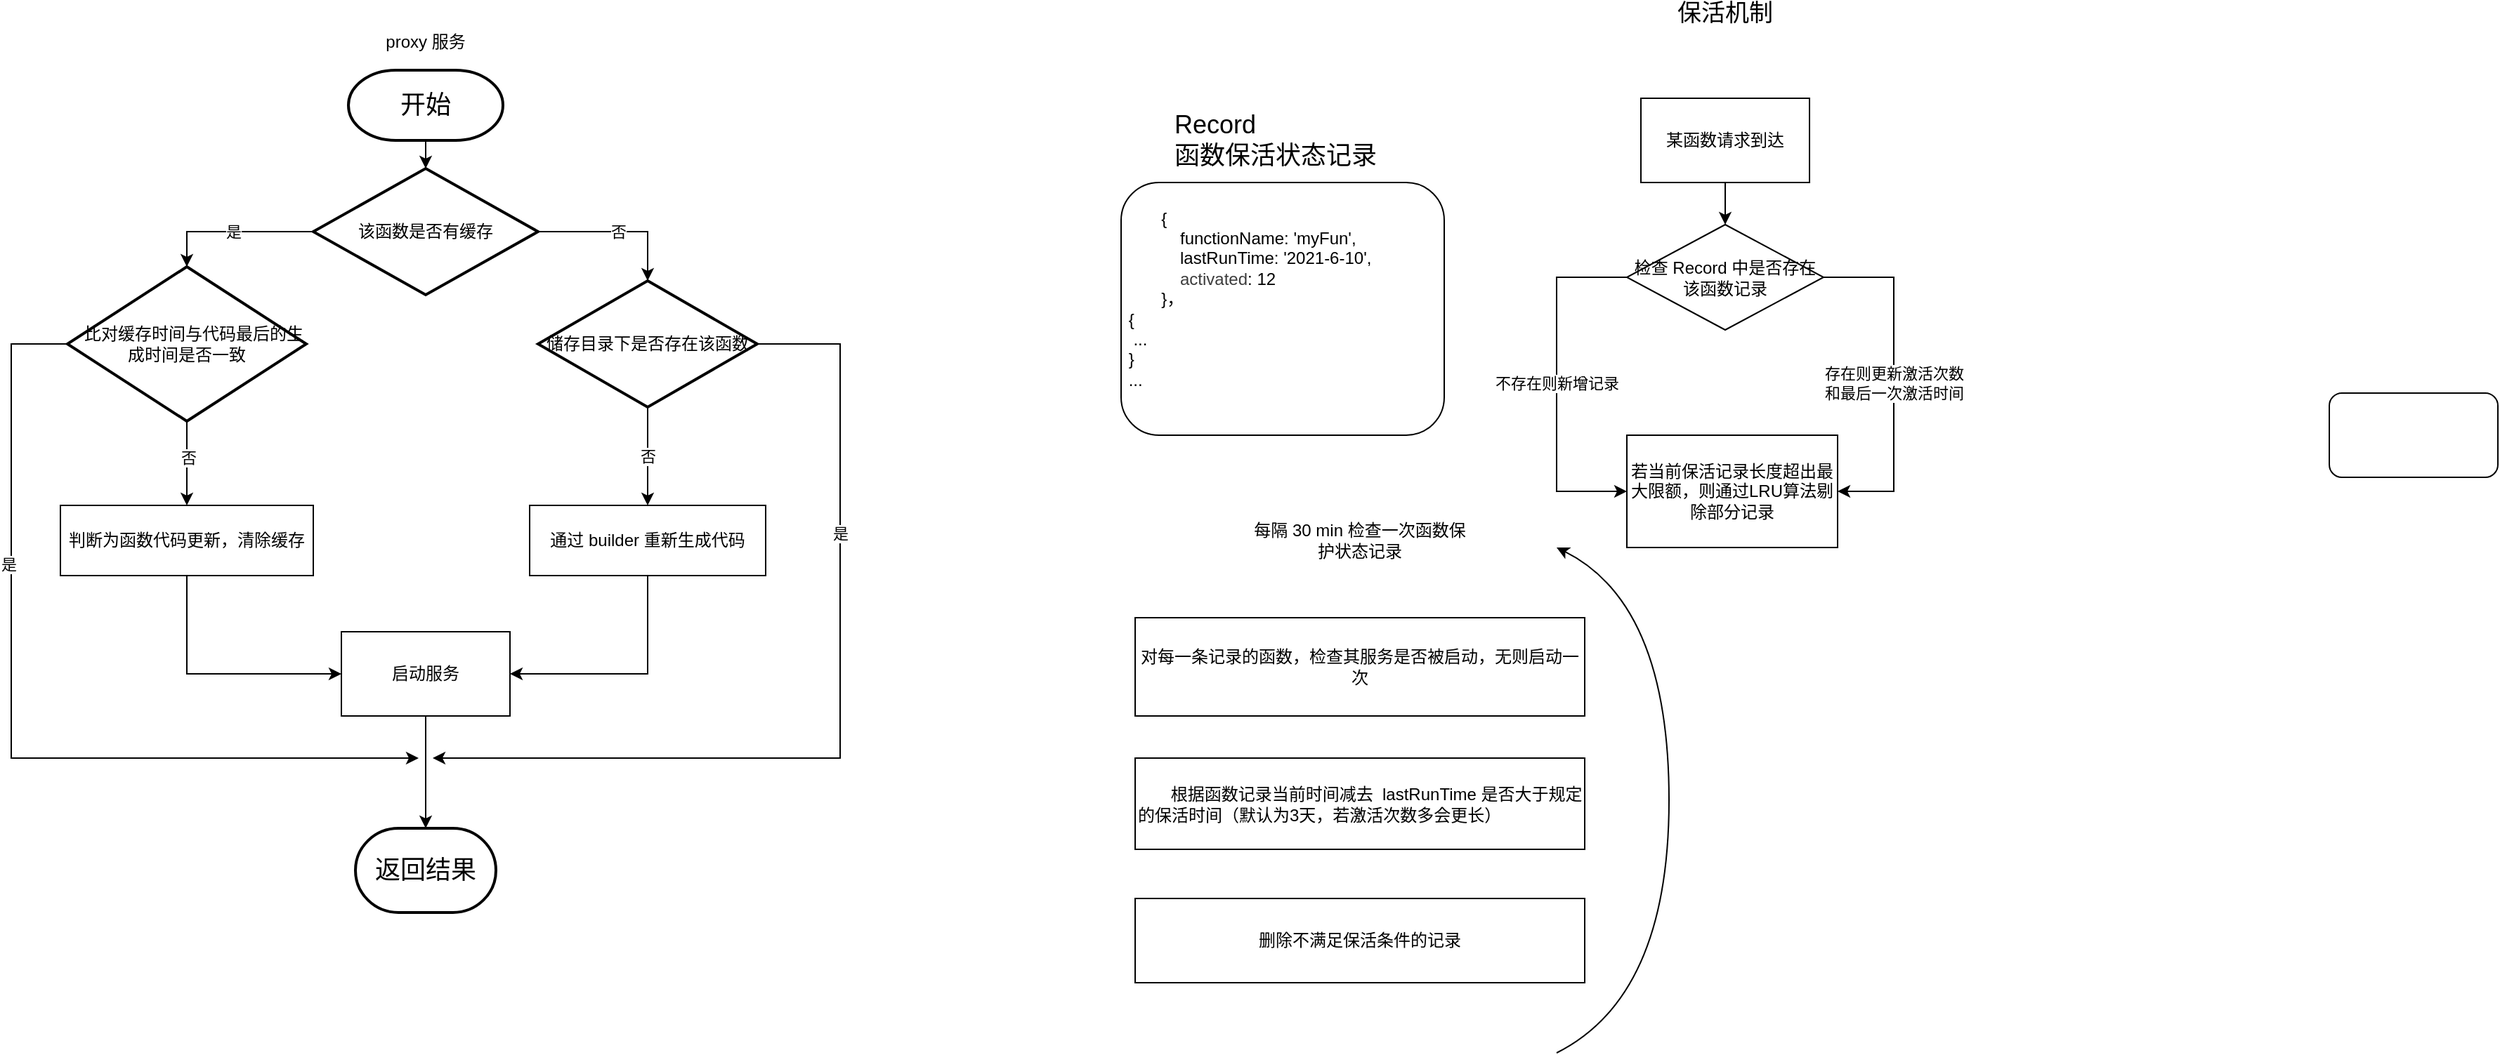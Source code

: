 <mxfile version="14.7.7" type="github">
  <diagram id="m2fylWRFHes_s0nzntOt" name="第 1 页">
    <mxGraphModel dx="2066" dy="1015" grid="1" gridSize="10" guides="1" tooltips="1" connect="1" arrows="1" fold="1" page="1" pageScale="1" pageWidth="827" pageHeight="1169" math="0" shadow="0">
      <root>
        <mxCell id="0" />
        <mxCell id="1" parent="0" />
        <mxCell id="t1wHoJqtYWH4TyQafbp8-1" style="edgeStyle=orthogonalEdgeStyle;rounded=0;orthogonalLoop=1;jettySize=auto;html=1;entryX=0.5;entryY=0;entryDx=0;entryDy=0;entryPerimeter=0;" edge="1" parent="1" source="aV2Q0CLAXovtnk-0JnNG-1" target="aV2Q0CLAXovtnk-0JnNG-4">
          <mxGeometry relative="1" as="geometry" />
        </mxCell>
        <mxCell id="aV2Q0CLAXovtnk-0JnNG-1" value="&lt;font style=&quot;font-size: 18px&quot;&gt;开始&lt;/font&gt;" style="strokeWidth=2;html=1;shape=mxgraph.flowchart.terminator;whiteSpace=wrap;" parent="1" vertex="1">
          <mxGeometry x="500" y="60" width="110" height="50" as="geometry" />
        </mxCell>
        <mxCell id="t1wHoJqtYWH4TyQafbp8-25" style="edgeStyle=orthogonalEdgeStyle;rounded=0;orthogonalLoop=1;jettySize=auto;html=1;endArrow=classic;endFill=1;strokeColor=#000000;" edge="1" parent="1" source="aV2Q0CLAXovtnk-0JnNG-2" target="t1wHoJqtYWH4TyQafbp8-3">
          <mxGeometry relative="1" as="geometry" />
        </mxCell>
        <mxCell id="aV2Q0CLAXovtnk-0JnNG-2" value="启动服务" style="rounded=0;whiteSpace=wrap;html=1;" parent="1" vertex="1">
          <mxGeometry x="495" y="460" width="120" height="60" as="geometry" />
        </mxCell>
        <mxCell id="aV2Q0CLAXovtnk-0JnNG-3" value="proxy 服务" style="text;html=1;strokeColor=none;fillColor=none;align=center;verticalAlign=middle;whiteSpace=wrap;rounded=0;" parent="1" vertex="1">
          <mxGeometry x="510" y="30" width="90" height="20" as="geometry" />
        </mxCell>
        <mxCell id="aV2Q0CLAXovtnk-0JnNG-5" value="是" style="edgeStyle=orthogonalEdgeStyle;rounded=0;orthogonalLoop=1;jettySize=auto;html=1;entryX=0.5;entryY=0;entryDx=0;entryDy=0;entryPerimeter=0;" parent="1" source="aV2Q0CLAXovtnk-0JnNG-4" edge="1" target="aV2Q0CLAXovtnk-0JnNG-6">
          <mxGeometry relative="1" as="geometry">
            <mxPoint x="135" y="320" as="targetPoint" />
            <Array as="points" />
          </mxGeometry>
        </mxCell>
        <mxCell id="t1wHoJqtYWH4TyQafbp8-5" value="否" style="edgeStyle=orthogonalEdgeStyle;rounded=0;orthogonalLoop=1;jettySize=auto;html=1;exitX=1;exitY=0.5;exitDx=0;exitDy=0;exitPerimeter=0;entryX=0.5;entryY=0;entryDx=0;entryDy=0;" edge="1" parent="1" source="aV2Q0CLAXovtnk-0JnNG-4" target="t1wHoJqtYWH4TyQafbp8-6">
          <mxGeometry relative="1" as="geometry">
            <mxPoint x="300" y="185" as="targetPoint" />
            <mxPoint x="640" y="175" as="sourcePoint" />
            <Array as="points">
              <mxPoint x="713" y="175" />
            </Array>
          </mxGeometry>
        </mxCell>
        <mxCell id="aV2Q0CLAXovtnk-0JnNG-4" value="该函数是否有缓存" style="strokeWidth=2;html=1;shape=mxgraph.flowchart.decision;whiteSpace=wrap;" parent="1" vertex="1">
          <mxGeometry x="475" y="130" width="160" height="90" as="geometry" />
        </mxCell>
        <mxCell id="t1wHoJqtYWH4TyQafbp8-9" style="edgeStyle=orthogonalEdgeStyle;rounded=0;orthogonalLoop=1;jettySize=auto;html=1;entryX=0.5;entryY=0;entryDx=0;entryDy=0;" edge="1" parent="1" source="aV2Q0CLAXovtnk-0JnNG-6" target="t1wHoJqtYWH4TyQafbp8-11">
          <mxGeometry relative="1" as="geometry">
            <mxPoint x="335" y="570" as="targetPoint" />
          </mxGeometry>
        </mxCell>
        <mxCell id="t1wHoJqtYWH4TyQafbp8-10" value="否" style="edgeLabel;html=1;align=center;verticalAlign=middle;resizable=0;points=[];" vertex="1" connectable="0" parent="t1wHoJqtYWH4TyQafbp8-9">
          <mxGeometry x="-0.141" y="1" relative="1" as="geometry">
            <mxPoint as="offset" />
          </mxGeometry>
        </mxCell>
        <mxCell id="t1wHoJqtYWH4TyQafbp8-18" style="edgeStyle=orthogonalEdgeStyle;rounded=0;orthogonalLoop=1;jettySize=auto;html=1;endArrow=classic;endFill=1;strokeColor=#000000;exitX=0;exitY=0.5;exitDx=0;exitDy=0;exitPerimeter=0;" edge="1" parent="1" source="aV2Q0CLAXovtnk-0JnNG-6">
          <mxGeometry relative="1" as="geometry">
            <mxPoint x="550" y="550" as="targetPoint" />
            <Array as="points">
              <mxPoint x="260" y="255" />
              <mxPoint x="260" y="550" />
            </Array>
          </mxGeometry>
        </mxCell>
        <mxCell id="t1wHoJqtYWH4TyQafbp8-19" value="是" style="edgeLabel;html=1;align=center;verticalAlign=middle;resizable=0;points=[];" vertex="1" connectable="0" parent="t1wHoJqtYWH4TyQafbp8-18">
          <mxGeometry x="-0.372" y="-2" relative="1" as="geometry">
            <mxPoint as="offset" />
          </mxGeometry>
        </mxCell>
        <mxCell id="aV2Q0CLAXovtnk-0JnNG-6" value="&amp;nbsp; &amp;nbsp;比对缓存时间与代码最后的生成时间是否一致" style="strokeWidth=2;html=1;shape=mxgraph.flowchart.decision;whiteSpace=wrap;align=center;" parent="1" vertex="1">
          <mxGeometry x="300" y="200" width="170" height="110" as="geometry" />
        </mxCell>
        <mxCell id="t1wHoJqtYWH4TyQafbp8-3" value="&lt;font style=&quot;font-size: 18px&quot;&gt;返回结果&lt;/font&gt;" style="strokeWidth=2;html=1;shape=mxgraph.flowchart.terminator;whiteSpace=wrap;" vertex="1" parent="1">
          <mxGeometry x="505" y="600" width="100" height="60" as="geometry" />
        </mxCell>
        <mxCell id="t1wHoJqtYWH4TyQafbp8-20" value="否" style="edgeStyle=orthogonalEdgeStyle;rounded=0;orthogonalLoop=1;jettySize=auto;html=1;endArrow=classic;endFill=1;strokeColor=#000000;entryX=0.5;entryY=0;entryDx=0;entryDy=0;" edge="1" parent="1" source="t1wHoJqtYWH4TyQafbp8-6" target="t1wHoJqtYWH4TyQafbp8-21">
          <mxGeometry relative="1" as="geometry">
            <mxPoint x="758" y="420" as="targetPoint" />
          </mxGeometry>
        </mxCell>
        <mxCell id="t1wHoJqtYWH4TyQafbp8-23" style="edgeStyle=orthogonalEdgeStyle;rounded=0;orthogonalLoop=1;jettySize=auto;html=1;endArrow=classic;endFill=1;strokeColor=#000000;exitX=1;exitY=0.5;exitDx=0;exitDy=0;" edge="1" parent="1" source="t1wHoJqtYWH4TyQafbp8-6">
          <mxGeometry relative="1" as="geometry">
            <mxPoint x="560" y="550" as="targetPoint" />
            <Array as="points">
              <mxPoint x="850" y="255" />
              <mxPoint x="850" y="550" />
            </Array>
          </mxGeometry>
        </mxCell>
        <mxCell id="t1wHoJqtYWH4TyQafbp8-24" value="是" style="edgeLabel;html=1;align=center;verticalAlign=middle;resizable=0;points=[];" vertex="1" connectable="0" parent="t1wHoJqtYWH4TyQafbp8-23">
          <mxGeometry x="-0.399" relative="1" as="geometry">
            <mxPoint as="offset" />
          </mxGeometry>
        </mxCell>
        <mxCell id="t1wHoJqtYWH4TyQafbp8-6" value="储存目录下是否存在该函数" style="rhombus;whiteSpace=wrap;html=1;strokeWidth=2;" vertex="1" parent="1">
          <mxGeometry x="635" y="210" width="156" height="90" as="geometry" />
        </mxCell>
        <mxCell id="t1wHoJqtYWH4TyQafbp8-12" style="edgeStyle=orthogonalEdgeStyle;rounded=0;orthogonalLoop=1;jettySize=auto;html=1;entryX=0;entryY=0.5;entryDx=0;entryDy=0;exitX=0.5;exitY=1;exitDx=0;exitDy=0;" edge="1" parent="1" source="t1wHoJqtYWH4TyQafbp8-11" target="aV2Q0CLAXovtnk-0JnNG-2">
          <mxGeometry relative="1" as="geometry">
            <mxPoint x="335" y="570" as="targetPoint" />
          </mxGeometry>
        </mxCell>
        <mxCell id="t1wHoJqtYWH4TyQafbp8-11" value="判断为函数代码更新，清除缓存" style="rounded=0;whiteSpace=wrap;html=1;" vertex="1" parent="1">
          <mxGeometry x="295" y="370" width="180" height="50" as="geometry" />
        </mxCell>
        <mxCell id="t1wHoJqtYWH4TyQafbp8-22" style="edgeStyle=orthogonalEdgeStyle;rounded=0;orthogonalLoop=1;jettySize=auto;html=1;entryX=1;entryY=0.5;entryDx=0;entryDy=0;endArrow=classic;endFill=1;strokeColor=#000000;exitX=0.5;exitY=1;exitDx=0;exitDy=0;" edge="1" parent="1" source="t1wHoJqtYWH4TyQafbp8-21" target="aV2Q0CLAXovtnk-0JnNG-2">
          <mxGeometry relative="1" as="geometry" />
        </mxCell>
        <mxCell id="t1wHoJqtYWH4TyQafbp8-21" value="通过 builder 重新生成代码" style="rounded=0;whiteSpace=wrap;html=1;strokeWidth=1;" vertex="1" parent="1">
          <mxGeometry x="629" y="370" width="168" height="50" as="geometry" />
        </mxCell>
        <mxCell id="t1wHoJqtYWH4TyQafbp8-26" value="&lt;font style=&quot;font-size: 17px&quot;&gt;保活机制&lt;/font&gt;" style="text;html=1;strokeColor=none;fillColor=none;align=center;verticalAlign=middle;whiteSpace=wrap;rounded=0;" vertex="1" parent="1">
          <mxGeometry x="1440" y="10" width="80" height="20" as="geometry" />
        </mxCell>
        <mxCell id="t1wHoJqtYWH4TyQafbp8-29" value="&amp;nbsp; &amp;nbsp; &amp;nbsp; &amp;nbsp; {&lt;br&gt;&lt;blockquote style=&quot;margin: 0 0 0 40px ; border: none ; padding: 0px&quot;&gt;&lt;div&gt;&lt;span&gt;functionName: &#39;myFun&#39;,&lt;/span&gt;&lt;/div&gt;&lt;div&gt;&lt;span&gt;lastRunTime: &#39;2021-6-10&#39;,&lt;/span&gt;&lt;/div&gt;&lt;div&gt;&lt;span style=&quot;color: rgb(61 , 61 , 61) ; font-family: &amp;#34;arial&amp;#34; , sans-serif&quot;&gt;activated&lt;/span&gt;&lt;span&gt;: 12&lt;br&gt;&lt;/span&gt;&lt;/div&gt;&lt;/blockquote&gt;&amp;nbsp; &amp;nbsp; &amp;nbsp; &amp;nbsp; }，&lt;br&gt;&lt;span style=&quot;white-space: pre&quot;&gt;	&lt;/span&gt;{&lt;br&gt;&lt;span style=&quot;white-space: pre&quot;&gt;	&lt;/span&gt;&lt;span style=&quot;white-space: pre&quot;&gt;	&lt;/span&gt;...&lt;br&gt;&lt;span style=&quot;white-space: pre&quot;&gt;	&lt;/span&gt;}&lt;br&gt;&lt;span style=&quot;white-space: pre&quot;&gt;	&lt;/span&gt;...&lt;br&gt;&amp;nbsp; &amp;nbsp; &amp;nbsp;&amp;nbsp;" style="rounded=1;whiteSpace=wrap;html=1;strokeWidth=1;align=left;" vertex="1" parent="1">
          <mxGeometry x="1050" y="140" width="230" height="180" as="geometry" />
        </mxCell>
        <mxCell id="t1wHoJqtYWH4TyQafbp8-30" value="&lt;div style=&quot;text-align: left&quot;&gt;&lt;span style=&quot;font-size: 18px&quot;&gt;Record&lt;/span&gt;&lt;/div&gt;&lt;font style=&quot;font-size: 18px&quot;&gt;函数保活状态记录&lt;/font&gt;" style="text;html=1;strokeColor=none;fillColor=none;align=center;verticalAlign=middle;whiteSpace=wrap;rounded=0;" vertex="1" parent="1">
          <mxGeometry x="1050" y="100" width="220" height="20" as="geometry" />
        </mxCell>
        <mxCell id="t1wHoJqtYWH4TyQafbp8-43" style="edgeStyle=orthogonalEdgeStyle;rounded=0;orthogonalLoop=1;jettySize=auto;html=1;endArrow=classic;endFill=1;strokeColor=#000000;" edge="1" parent="1" source="t1wHoJqtYWH4TyQafbp8-32" target="t1wHoJqtYWH4TyQafbp8-44">
          <mxGeometry relative="1" as="geometry">
            <mxPoint x="1480" y="170" as="targetPoint" />
          </mxGeometry>
        </mxCell>
        <mxCell id="t1wHoJqtYWH4TyQafbp8-32" value="某函数请求到达" style="rounded=0;whiteSpace=wrap;html=1;strokeWidth=1;" vertex="1" parent="1">
          <mxGeometry x="1420" y="80" width="120" height="60" as="geometry" />
        </mxCell>
        <mxCell id="t1wHoJqtYWH4TyQafbp8-35" value="若当前保活记录长度超出最大限额，则通过LRU算法剔除部分记录" style="rounded=0;whiteSpace=wrap;html=1;strokeWidth=1;" vertex="1" parent="1">
          <mxGeometry x="1410" y="320" width="150" height="80" as="geometry" />
        </mxCell>
        <mxCell id="t1wHoJqtYWH4TyQafbp8-37" value="对每一条记录的函数，检查其服务是否被启动，无则启动一次" style="rounded=0;whiteSpace=wrap;html=1;strokeWidth=1;align=center;" vertex="1" parent="1">
          <mxGeometry x="1060" y="450" width="320" height="70" as="geometry" />
        </mxCell>
        <mxCell id="t1wHoJqtYWH4TyQafbp8-38" value="每隔 30 min 检查一次函数保护状态记录" style="text;html=1;strokeColor=none;fillColor=none;align=center;verticalAlign=middle;whiteSpace=wrap;rounded=0;" vertex="1" parent="1">
          <mxGeometry x="1140" y="375" width="160" height="40" as="geometry" />
        </mxCell>
        <mxCell id="t1wHoJqtYWH4TyQafbp8-39" value="&amp;nbsp; &amp;nbsp; &amp;nbsp; &amp;nbsp;根据函数记录当前时间减去&amp;nbsp; lastRunTime 是否大于规定的保活时间（默认为3天，若激活次数多会更长）&amp;nbsp;" style="rounded=0;whiteSpace=wrap;html=1;strokeWidth=1;align=left;" vertex="1" parent="1">
          <mxGeometry x="1060" y="550" width="320" height="65" as="geometry" />
        </mxCell>
        <mxCell id="t1wHoJqtYWH4TyQafbp8-41" value="删除不满足保活条件的记录" style="rounded=0;whiteSpace=wrap;html=1;strokeWidth=1;" vertex="1" parent="1">
          <mxGeometry x="1060" y="650" width="320" height="60" as="geometry" />
        </mxCell>
        <mxCell id="t1wHoJqtYWH4TyQafbp8-42" value="" style="curved=1;endArrow=classic;html=1;strokeColor=#000000;" edge="1" parent="1">
          <mxGeometry width="50" height="50" relative="1" as="geometry">
            <mxPoint x="1360" y="760" as="sourcePoint" />
            <mxPoint x="1360" y="400" as="targetPoint" />
            <Array as="points">
              <mxPoint x="1440" y="720" />
              <mxPoint x="1440" y="440" />
            </Array>
          </mxGeometry>
        </mxCell>
        <mxCell id="t1wHoJqtYWH4TyQafbp8-45" style="edgeStyle=orthogonalEdgeStyle;rounded=0;orthogonalLoop=1;jettySize=auto;html=1;endArrow=classic;endFill=1;strokeColor=#000000;entryX=0;entryY=0.5;entryDx=0;entryDy=0;" edge="1" parent="1" source="t1wHoJqtYWH4TyQafbp8-44" target="t1wHoJqtYWH4TyQafbp8-35">
          <mxGeometry relative="1" as="geometry">
            <mxPoint x="1380" y="350" as="targetPoint" />
            <Array as="points">
              <mxPoint x="1360" y="208" />
              <mxPoint x="1360" y="360" />
            </Array>
          </mxGeometry>
        </mxCell>
        <mxCell id="t1wHoJqtYWH4TyQafbp8-51" value="不存在则新增记录" style="edgeLabel;html=1;align=center;verticalAlign=middle;resizable=0;points=[];" vertex="1" connectable="0" parent="t1wHoJqtYWH4TyQafbp8-45">
          <mxGeometry x="-0.014" relative="1" as="geometry">
            <mxPoint y="1" as="offset" />
          </mxGeometry>
        </mxCell>
        <mxCell id="t1wHoJqtYWH4TyQafbp8-47" style="edgeStyle=orthogonalEdgeStyle;rounded=0;orthogonalLoop=1;jettySize=auto;html=1;endArrow=classic;endFill=1;strokeColor=#000000;entryX=1;entryY=0.5;entryDx=0;entryDy=0;" edge="1" parent="1" source="t1wHoJqtYWH4TyQafbp8-44" target="t1wHoJqtYWH4TyQafbp8-35">
          <mxGeometry relative="1" as="geometry">
            <mxPoint x="1600" y="300" as="targetPoint" />
            <Array as="points">
              <mxPoint x="1600" y="208" />
              <mxPoint x="1600" y="360" />
            </Array>
          </mxGeometry>
        </mxCell>
        <mxCell id="t1wHoJqtYWH4TyQafbp8-50" value="存在则更新激活次数&lt;br&gt;和最后一次激活时间" style="edgeLabel;html=1;align=center;verticalAlign=middle;resizable=0;points=[];" vertex="1" connectable="0" parent="t1wHoJqtYWH4TyQafbp8-47">
          <mxGeometry x="0.027" relative="1" as="geometry">
            <mxPoint y="1" as="offset" />
          </mxGeometry>
        </mxCell>
        <mxCell id="t1wHoJqtYWH4TyQafbp8-44" value="检查 Record 中是否存在该函数记录" style="rhombus;whiteSpace=wrap;html=1;strokeWidth=1;" vertex="1" parent="1">
          <mxGeometry x="1410" y="170" width="140" height="75" as="geometry" />
        </mxCell>
        <mxCell id="t1wHoJqtYWH4TyQafbp8-52" value="" style="rounded=1;whiteSpace=wrap;html=1;strokeWidth=1;" vertex="1" parent="1">
          <mxGeometry x="1910" y="290" width="120" height="60" as="geometry" />
        </mxCell>
      </root>
    </mxGraphModel>
  </diagram>
</mxfile>
